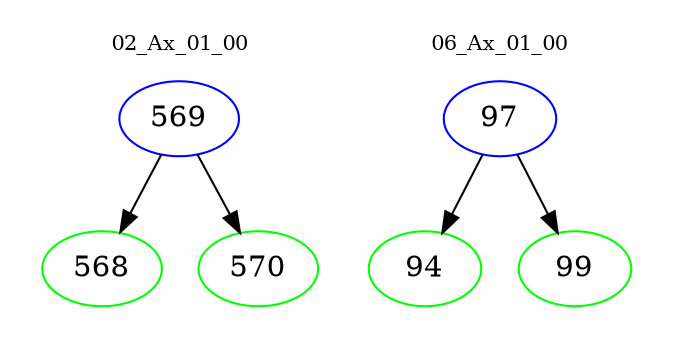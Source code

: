digraph{
subgraph cluster_0 {
color = white
label = "02_Ax_01_00";
fontsize=10;
T0_569 [label="569", color="blue"]
T0_569 -> T0_568 [color="black"]
T0_568 [label="568", color="green"]
T0_569 -> T0_570 [color="black"]
T0_570 [label="570", color="green"]
}
subgraph cluster_1 {
color = white
label = "06_Ax_01_00";
fontsize=10;
T1_97 [label="97", color="blue"]
T1_97 -> T1_94 [color="black"]
T1_94 [label="94", color="green"]
T1_97 -> T1_99 [color="black"]
T1_99 [label="99", color="green"]
}
}
